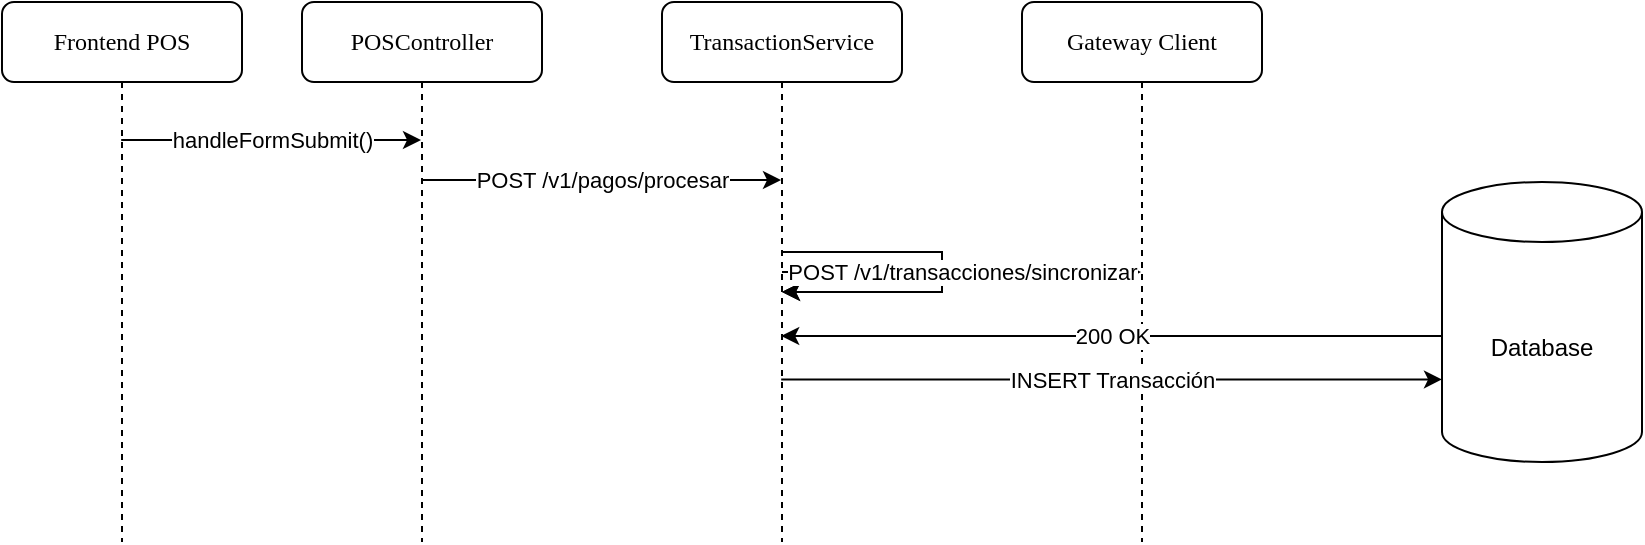 <mxfile version="26.0.11">
  <diagram name="Página-1" id="tkpmx5HUAmSLAqPTgBW0">
    <mxGraphModel dx="978" dy="511" grid="1" gridSize="10" guides="1" tooltips="1" connect="1" arrows="1" fold="1" page="1" pageScale="1" pageWidth="827" pageHeight="1169" math="0" shadow="0">
      <root>
        <mxCell id="0" />
        <mxCell id="1" parent="0" />
        <mxCell id="FrontendPOS" value="Frontend POS" style="shape=umlLifeline;perimeter=lifelinePerimeter;whiteSpace=wrap;html=1;container=1;collapsible=0;recursiveResize=0;outlineConnect=0;rounded=1;shadow=0;comic=0;labelBackgroundColor=none;strokeWidth=1;fontFamily=Verdana;fontSize=12;align=center;" vertex="1" parent="1">
          <mxGeometry x="50" y="90" width="120" height="270" as="geometry" />
        </mxCell>
        <mxCell id="POSController" value="POSController" style="shape=umlLifeline;perimeter=lifelinePerimeter;whiteSpace=wrap;html=1;container=1;collapsible=0;recursiveResize=0;outlineConnect=0;rounded=1;shadow=0;comic=0;labelBackgroundColor=none;strokeWidth=1;fontFamily=Verdana;fontSize=12;align=center;" vertex="1" parent="1">
          <mxGeometry x="200" y="90" width="120" height="270" as="geometry" />
        </mxCell>
        <mxCell id="TransactionService" value="TransactionService" style="shape=umlLifeline;perimeter=lifelinePerimeter;whiteSpace=wrap;html=1;container=1;collapsible=0;recursiveResize=0;outlineConnect=0;rounded=1;shadow=0;comic=0;labelBackgroundColor=none;strokeWidth=1;fontFamily=Verdana;fontSize=12;align=center;" vertex="1" parent="1">
          <mxGeometry x="380" y="90" width="120" height="270" as="geometry" />
        </mxCell>
        <mxCell id="GatewayClient" value="Gateway Client" style="shape=umlLifeline;perimeter=lifelinePerimeter;whiteSpace=wrap;html=1;container=1;collapsible=0;recursiveResize=0;outlineConnect=0;rounded=1;shadow=0;comic=0;labelBackgroundColor=none;strokeWidth=1;fontFamily=Verdana;fontSize=12;align=center;" vertex="1" parent="1">
          <mxGeometry x="560" y="90" width="120" height="270" as="geometry" />
        </mxCell>
        <mxCell id="Database" value="Database" style="shape=cylinder3;whiteSpace=wrap;html=1;boundedLbl=1;backgroundOutline=1;size=15;" vertex="1" parent="1">
          <mxGeometry x="770" y="180" width="100" height="140" as="geometry" />
        </mxCell>
        <mxCell id="FormSubmit" value="handleFormSubmit()" style="endArrow=classic;html=1;rounded=0;" edge="1" parent="1">
          <mxGeometry width="50" height="50" relative="1" as="geometry">
            <mxPoint x="109.591" y="159" as="sourcePoint" />
            <mxPoint x="259.5" y="159" as="targetPoint" />
          </mxGeometry>
        </mxCell>
        <mxCell id="RequestProcessing" value="POST /v1/pagos/procesar" style="endArrow=classic;html=1;rounded=0;" edge="1" parent="1">
          <mxGeometry width="50" height="50" relative="1" as="geometry">
            <mxPoint x="259.591" y="179" as="sourcePoint" />
            <mxPoint x="439.5" y="179" as="targetPoint" />
          </mxGeometry>
        </mxCell>
        <mxCell id="ValidateFields" value="validarCampos()" style="endArrow=classic;html=1;rounded=0;" edge="1" parent="1" source="TransactionService" target="TransactionService">
          <mxGeometry width="50" height="50" relative="1" as="geometry" />
        </mxCell>
        <mxCell id="SaveToDB" value="INSERT Transacción" style="endArrow=classic;html=1;rounded=0;" edge="1" parent="1">
          <mxGeometry width="50" height="50" relative="1" as="geometry">
            <mxPoint x="439.591" y="278.711" as="sourcePoint" />
            <mxPoint x="770" y="278.711" as="targetPoint" />
          </mxGeometry>
        </mxCell>
        <mxCell id="ConfirmSave" value="200 OK" style="endArrow=classic;html=1;rounded=0;" edge="1" parent="1">
          <mxGeometry width="50" height="50" relative="1" as="geometry">
            <mxPoint x="770" y="257" as="sourcePoint" />
            <mxPoint x="439.591" y="257" as="targetPoint" />
          </mxGeometry>
        </mxCell>
        <mxCell id="PrepareDTO" value="convertirAGatewayDTO()" style="endArrow=classic;html=1;rounded=0;" edge="1" parent="1" source="TransactionService" target="TransactionService">
          <mxGeometry width="50" height="50" relative="1" as="geometry" />
        </mxCell>
        <mxCell id="SendToGateway" value="POST /v1/transacciones/sincronizar" style="endArrow=classic;html=1;rounded=0;" edge="1" parent="1" source="TransactionService" target="GatewayClient">
          <mxGeometry width="50" height="50" relative="1" as="geometry" />
        </mxCell>
      </root>
    </mxGraphModel>
  </diagram>
</mxfile>
